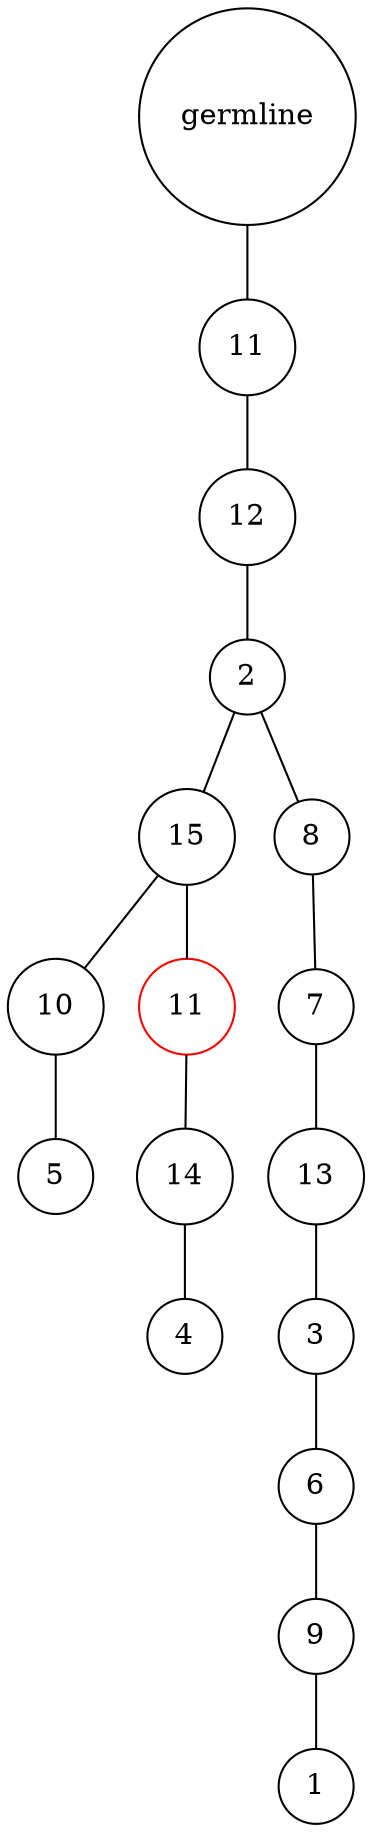 graph {
	rankdir=UD;
	splines=line;
	node [shape=circle]
	"0x7fec8f98c2e0" [label="germline"];
	"0x7fec8f98c310" [label="11"];
	"0x7fec8f98c2e0" -- "0x7fec8f98c310" ;
	"0x7fec8f98c340" [label="12"];
	"0x7fec8f98c310" -- "0x7fec8f98c340" ;
	"0x7fec8f98c370" [label="2"];
	"0x7fec8f98c340" -- "0x7fec8f98c370" ;
	"0x7fec8f98c3a0" [label="15"];
	"0x7fec8f98c370" -- "0x7fec8f98c3a0" ;
	"0x7fec8f98c3d0" [label="10"];
	"0x7fec8f98c3a0" -- "0x7fec8f98c3d0" ;
	"0x7fec8f98c400" [label="5"];
	"0x7fec8f98c3d0" -- "0x7fec8f98c400" ;
	"0x7fec8f98c430" [label="11",color="red"];
	"0x7fec8f98c3a0" -- "0x7fec8f98c430" ;
	"0x7fec8f98c460" [label="14"];
	"0x7fec8f98c430" -- "0x7fec8f98c460" ;
	"0x7fec8f98c490" [label="4"];
	"0x7fec8f98c460" -- "0x7fec8f98c490" ;
	"0x7fec8f98c4c0" [label="8"];
	"0x7fec8f98c370" -- "0x7fec8f98c4c0" ;
	"0x7fec8f98c4f0" [label="7"];
	"0x7fec8f98c4c0" -- "0x7fec8f98c4f0" ;
	"0x7fec8f98c520" [label="13"];
	"0x7fec8f98c4f0" -- "0x7fec8f98c520" ;
	"0x7fec8f98c550" [label="3"];
	"0x7fec8f98c520" -- "0x7fec8f98c550" ;
	"0x7fec8f98c580" [label="6"];
	"0x7fec8f98c550" -- "0x7fec8f98c580" ;
	"0x7fec8f98c5b0" [label="9"];
	"0x7fec8f98c580" -- "0x7fec8f98c5b0" ;
	"0x7fec8f98c5e0" [label="1"];
	"0x7fec8f98c5b0" -- "0x7fec8f98c5e0" ;
}
